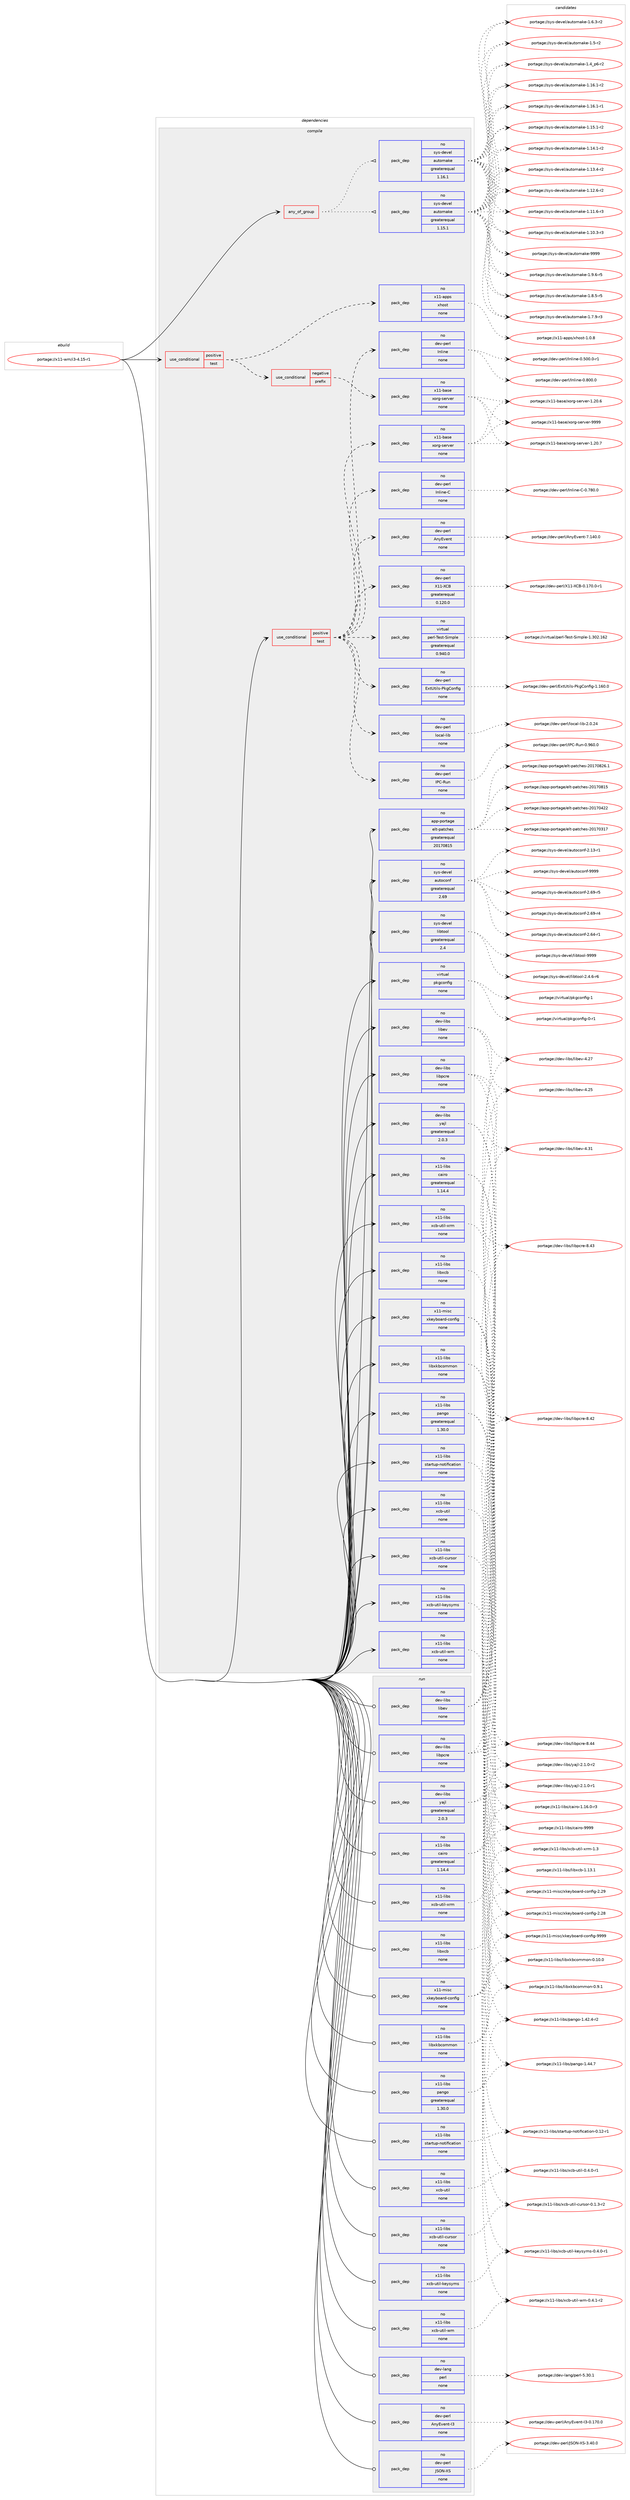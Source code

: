 digraph prolog {

# *************
# Graph options
# *************

newrank=true;
concentrate=true;
compound=true;
graph [rankdir=LR,fontname=Helvetica,fontsize=10,ranksep=1.5];#, ranksep=2.5, nodesep=0.2];
edge  [arrowhead=vee];
node  [fontname=Helvetica,fontsize=10];

# **********
# The ebuild
# **********

subgraph cluster_leftcol {
color=gray;
rank=same;
label=<<i>ebuild</i>>;
id [label="portage://x11-wm/i3-4.15-r1", color=red, width=4, href="../x11-wm/i3-4.15-r1.svg"];
}

# ****************
# The dependencies
# ****************

subgraph cluster_midcol {
color=gray;
label=<<i>dependencies</i>>;
subgraph cluster_compile {
fillcolor="#eeeeee";
style=filled;
label=<<i>compile</i>>;
subgraph any52 {
dependency4706 [label=<<TABLE BORDER="0" CELLBORDER="1" CELLSPACING="0" CELLPADDING="4"><TR><TD CELLPADDING="10">any_of_group</TD></TR></TABLE>>, shape=none, color=red];subgraph pack3914 {
dependency4707 [label=<<TABLE BORDER="0" CELLBORDER="1" CELLSPACING="0" CELLPADDING="4" WIDTH="220"><TR><TD ROWSPAN="6" CELLPADDING="30">pack_dep</TD></TR><TR><TD WIDTH="110">no</TD></TR><TR><TD>sys-devel</TD></TR><TR><TD>automake</TD></TR><TR><TD>greaterequal</TD></TR><TR><TD>1.16.1</TD></TR></TABLE>>, shape=none, color=blue];
}
dependency4706:e -> dependency4707:w [weight=20,style="dotted",arrowhead="oinv"];
subgraph pack3915 {
dependency4708 [label=<<TABLE BORDER="0" CELLBORDER="1" CELLSPACING="0" CELLPADDING="4" WIDTH="220"><TR><TD ROWSPAN="6" CELLPADDING="30">pack_dep</TD></TR><TR><TD WIDTH="110">no</TD></TR><TR><TD>sys-devel</TD></TR><TR><TD>automake</TD></TR><TR><TD>greaterequal</TD></TR><TR><TD>1.15.1</TD></TR></TABLE>>, shape=none, color=blue];
}
dependency4706:e -> dependency4708:w [weight=20,style="dotted",arrowhead="oinv"];
}
id:e -> dependency4706:w [weight=20,style="solid",arrowhead="vee"];
subgraph cond742 {
dependency4709 [label=<<TABLE BORDER="0" CELLBORDER="1" CELLSPACING="0" CELLPADDING="4"><TR><TD ROWSPAN="3" CELLPADDING="10">use_conditional</TD></TR><TR><TD>positive</TD></TR><TR><TD>test</TD></TR></TABLE>>, shape=none, color=red];
subgraph cond743 {
dependency4710 [label=<<TABLE BORDER="0" CELLBORDER="1" CELLSPACING="0" CELLPADDING="4"><TR><TD ROWSPAN="3" CELLPADDING="10">use_conditional</TD></TR><TR><TD>negative</TD></TR><TR><TD>prefix</TD></TR></TABLE>>, shape=none, color=red];
subgraph pack3916 {
dependency4711 [label=<<TABLE BORDER="0" CELLBORDER="1" CELLSPACING="0" CELLPADDING="4" WIDTH="220"><TR><TD ROWSPAN="6" CELLPADDING="30">pack_dep</TD></TR><TR><TD WIDTH="110">no</TD></TR><TR><TD>x11-base</TD></TR><TR><TD>xorg-server</TD></TR><TR><TD>none</TD></TR><TR><TD></TD></TR></TABLE>>, shape=none, color=blue];
}
dependency4710:e -> dependency4711:w [weight=20,style="dashed",arrowhead="vee"];
}
dependency4709:e -> dependency4710:w [weight=20,style="dashed",arrowhead="vee"];
subgraph pack3917 {
dependency4712 [label=<<TABLE BORDER="0" CELLBORDER="1" CELLSPACING="0" CELLPADDING="4" WIDTH="220"><TR><TD ROWSPAN="6" CELLPADDING="30">pack_dep</TD></TR><TR><TD WIDTH="110">no</TD></TR><TR><TD>x11-apps</TD></TR><TR><TD>xhost</TD></TR><TR><TD>none</TD></TR><TR><TD></TD></TR></TABLE>>, shape=none, color=blue];
}
dependency4709:e -> dependency4712:w [weight=20,style="dashed",arrowhead="vee"];
}
id:e -> dependency4709:w [weight=20,style="solid",arrowhead="vee"];
subgraph cond744 {
dependency4713 [label=<<TABLE BORDER="0" CELLBORDER="1" CELLSPACING="0" CELLPADDING="4"><TR><TD ROWSPAN="3" CELLPADDING="10">use_conditional</TD></TR><TR><TD>positive</TD></TR><TR><TD>test</TD></TR></TABLE>>, shape=none, color=red];
subgraph pack3918 {
dependency4714 [label=<<TABLE BORDER="0" CELLBORDER="1" CELLSPACING="0" CELLPADDING="4" WIDTH="220"><TR><TD ROWSPAN="6" CELLPADDING="30">pack_dep</TD></TR><TR><TD WIDTH="110">no</TD></TR><TR><TD>dev-perl</TD></TR><TR><TD>AnyEvent</TD></TR><TR><TD>none</TD></TR><TR><TD></TD></TR></TABLE>>, shape=none, color=blue];
}
dependency4713:e -> dependency4714:w [weight=20,style="dashed",arrowhead="vee"];
subgraph pack3919 {
dependency4715 [label=<<TABLE BORDER="0" CELLBORDER="1" CELLSPACING="0" CELLPADDING="4" WIDTH="220"><TR><TD ROWSPAN="6" CELLPADDING="30">pack_dep</TD></TR><TR><TD WIDTH="110">no</TD></TR><TR><TD>dev-perl</TD></TR><TR><TD>X11-XCB</TD></TR><TR><TD>greaterequal</TD></TR><TR><TD>0.120.0</TD></TR></TABLE>>, shape=none, color=blue];
}
dependency4713:e -> dependency4715:w [weight=20,style="dashed",arrowhead="vee"];
subgraph pack3920 {
dependency4716 [label=<<TABLE BORDER="0" CELLBORDER="1" CELLSPACING="0" CELLPADDING="4" WIDTH="220"><TR><TD ROWSPAN="6" CELLPADDING="30">pack_dep</TD></TR><TR><TD WIDTH="110">no</TD></TR><TR><TD>dev-perl</TD></TR><TR><TD>Inline</TD></TR><TR><TD>none</TD></TR><TR><TD></TD></TR></TABLE>>, shape=none, color=blue];
}
dependency4713:e -> dependency4716:w [weight=20,style="dashed",arrowhead="vee"];
subgraph pack3921 {
dependency4717 [label=<<TABLE BORDER="0" CELLBORDER="1" CELLSPACING="0" CELLPADDING="4" WIDTH="220"><TR><TD ROWSPAN="6" CELLPADDING="30">pack_dep</TD></TR><TR><TD WIDTH="110">no</TD></TR><TR><TD>dev-perl</TD></TR><TR><TD>Inline-C</TD></TR><TR><TD>none</TD></TR><TR><TD></TD></TR></TABLE>>, shape=none, color=blue];
}
dependency4713:e -> dependency4717:w [weight=20,style="dashed",arrowhead="vee"];
subgraph pack3922 {
dependency4718 [label=<<TABLE BORDER="0" CELLBORDER="1" CELLSPACING="0" CELLPADDING="4" WIDTH="220"><TR><TD ROWSPAN="6" CELLPADDING="30">pack_dep</TD></TR><TR><TD WIDTH="110">no</TD></TR><TR><TD>dev-perl</TD></TR><TR><TD>IPC-Run</TD></TR><TR><TD>none</TD></TR><TR><TD></TD></TR></TABLE>>, shape=none, color=blue];
}
dependency4713:e -> dependency4718:w [weight=20,style="dashed",arrowhead="vee"];
subgraph pack3923 {
dependency4719 [label=<<TABLE BORDER="0" CELLBORDER="1" CELLSPACING="0" CELLPADDING="4" WIDTH="220"><TR><TD ROWSPAN="6" CELLPADDING="30">pack_dep</TD></TR><TR><TD WIDTH="110">no</TD></TR><TR><TD>dev-perl</TD></TR><TR><TD>ExtUtils-PkgConfig</TD></TR><TR><TD>none</TD></TR><TR><TD></TD></TR></TABLE>>, shape=none, color=blue];
}
dependency4713:e -> dependency4719:w [weight=20,style="dashed",arrowhead="vee"];
subgraph pack3924 {
dependency4720 [label=<<TABLE BORDER="0" CELLBORDER="1" CELLSPACING="0" CELLPADDING="4" WIDTH="220"><TR><TD ROWSPAN="6" CELLPADDING="30">pack_dep</TD></TR><TR><TD WIDTH="110">no</TD></TR><TR><TD>dev-perl</TD></TR><TR><TD>local-lib</TD></TR><TR><TD>none</TD></TR><TR><TD></TD></TR></TABLE>>, shape=none, color=blue];
}
dependency4713:e -> dependency4720:w [weight=20,style="dashed",arrowhead="vee"];
subgraph pack3925 {
dependency4721 [label=<<TABLE BORDER="0" CELLBORDER="1" CELLSPACING="0" CELLPADDING="4" WIDTH="220"><TR><TD ROWSPAN="6" CELLPADDING="30">pack_dep</TD></TR><TR><TD WIDTH="110">no</TD></TR><TR><TD>virtual</TD></TR><TR><TD>perl-Test-Simple</TD></TR><TR><TD>greaterequal</TD></TR><TR><TD>0.940.0</TD></TR></TABLE>>, shape=none, color=blue];
}
dependency4713:e -> dependency4721:w [weight=20,style="dashed",arrowhead="vee"];
subgraph pack3926 {
dependency4722 [label=<<TABLE BORDER="0" CELLBORDER="1" CELLSPACING="0" CELLPADDING="4" WIDTH="220"><TR><TD ROWSPAN="6" CELLPADDING="30">pack_dep</TD></TR><TR><TD WIDTH="110">no</TD></TR><TR><TD>x11-base</TD></TR><TR><TD>xorg-server</TD></TR><TR><TD>none</TD></TR><TR><TD></TD></TR></TABLE>>, shape=none, color=blue];
}
dependency4713:e -> dependency4722:w [weight=20,style="dashed",arrowhead="vee"];
}
id:e -> dependency4713:w [weight=20,style="solid",arrowhead="vee"];
subgraph pack3927 {
dependency4723 [label=<<TABLE BORDER="0" CELLBORDER="1" CELLSPACING="0" CELLPADDING="4" WIDTH="220"><TR><TD ROWSPAN="6" CELLPADDING="30">pack_dep</TD></TR><TR><TD WIDTH="110">no</TD></TR><TR><TD>app-portage</TD></TR><TR><TD>elt-patches</TD></TR><TR><TD>greaterequal</TD></TR><TR><TD>20170815</TD></TR></TABLE>>, shape=none, color=blue];
}
id:e -> dependency4723:w [weight=20,style="solid",arrowhead="vee"];
subgraph pack3928 {
dependency4724 [label=<<TABLE BORDER="0" CELLBORDER="1" CELLSPACING="0" CELLPADDING="4" WIDTH="220"><TR><TD ROWSPAN="6" CELLPADDING="30">pack_dep</TD></TR><TR><TD WIDTH="110">no</TD></TR><TR><TD>dev-libs</TD></TR><TR><TD>libev</TD></TR><TR><TD>none</TD></TR><TR><TD></TD></TR></TABLE>>, shape=none, color=blue];
}
id:e -> dependency4724:w [weight=20,style="solid",arrowhead="vee"];
subgraph pack3929 {
dependency4725 [label=<<TABLE BORDER="0" CELLBORDER="1" CELLSPACING="0" CELLPADDING="4" WIDTH="220"><TR><TD ROWSPAN="6" CELLPADDING="30">pack_dep</TD></TR><TR><TD WIDTH="110">no</TD></TR><TR><TD>dev-libs</TD></TR><TR><TD>libpcre</TD></TR><TR><TD>none</TD></TR><TR><TD></TD></TR></TABLE>>, shape=none, color=blue];
}
id:e -> dependency4725:w [weight=20,style="solid",arrowhead="vee"];
subgraph pack3930 {
dependency4726 [label=<<TABLE BORDER="0" CELLBORDER="1" CELLSPACING="0" CELLPADDING="4" WIDTH="220"><TR><TD ROWSPAN="6" CELLPADDING="30">pack_dep</TD></TR><TR><TD WIDTH="110">no</TD></TR><TR><TD>dev-libs</TD></TR><TR><TD>yajl</TD></TR><TR><TD>greaterequal</TD></TR><TR><TD>2.0.3</TD></TR></TABLE>>, shape=none, color=blue];
}
id:e -> dependency4726:w [weight=20,style="solid",arrowhead="vee"];
subgraph pack3931 {
dependency4727 [label=<<TABLE BORDER="0" CELLBORDER="1" CELLSPACING="0" CELLPADDING="4" WIDTH="220"><TR><TD ROWSPAN="6" CELLPADDING="30">pack_dep</TD></TR><TR><TD WIDTH="110">no</TD></TR><TR><TD>sys-devel</TD></TR><TR><TD>autoconf</TD></TR><TR><TD>greaterequal</TD></TR><TR><TD>2.69</TD></TR></TABLE>>, shape=none, color=blue];
}
id:e -> dependency4727:w [weight=20,style="solid",arrowhead="vee"];
subgraph pack3932 {
dependency4728 [label=<<TABLE BORDER="0" CELLBORDER="1" CELLSPACING="0" CELLPADDING="4" WIDTH="220"><TR><TD ROWSPAN="6" CELLPADDING="30">pack_dep</TD></TR><TR><TD WIDTH="110">no</TD></TR><TR><TD>sys-devel</TD></TR><TR><TD>libtool</TD></TR><TR><TD>greaterequal</TD></TR><TR><TD>2.4</TD></TR></TABLE>>, shape=none, color=blue];
}
id:e -> dependency4728:w [weight=20,style="solid",arrowhead="vee"];
subgraph pack3933 {
dependency4729 [label=<<TABLE BORDER="0" CELLBORDER="1" CELLSPACING="0" CELLPADDING="4" WIDTH="220"><TR><TD ROWSPAN="6" CELLPADDING="30">pack_dep</TD></TR><TR><TD WIDTH="110">no</TD></TR><TR><TD>virtual</TD></TR><TR><TD>pkgconfig</TD></TR><TR><TD>none</TD></TR><TR><TD></TD></TR></TABLE>>, shape=none, color=blue];
}
id:e -> dependency4729:w [weight=20,style="solid",arrowhead="vee"];
subgraph pack3934 {
dependency4730 [label=<<TABLE BORDER="0" CELLBORDER="1" CELLSPACING="0" CELLPADDING="4" WIDTH="220"><TR><TD ROWSPAN="6" CELLPADDING="30">pack_dep</TD></TR><TR><TD WIDTH="110">no</TD></TR><TR><TD>x11-libs</TD></TR><TR><TD>cairo</TD></TR><TR><TD>greaterequal</TD></TR><TR><TD>1.14.4</TD></TR></TABLE>>, shape=none, color=blue];
}
id:e -> dependency4730:w [weight=20,style="solid",arrowhead="vee"];
subgraph pack3935 {
dependency4731 [label=<<TABLE BORDER="0" CELLBORDER="1" CELLSPACING="0" CELLPADDING="4" WIDTH="220"><TR><TD ROWSPAN="6" CELLPADDING="30">pack_dep</TD></TR><TR><TD WIDTH="110">no</TD></TR><TR><TD>x11-libs</TD></TR><TR><TD>libxcb</TD></TR><TR><TD>none</TD></TR><TR><TD></TD></TR></TABLE>>, shape=none, color=blue];
}
id:e -> dependency4731:w [weight=20,style="solid",arrowhead="vee"];
subgraph pack3936 {
dependency4732 [label=<<TABLE BORDER="0" CELLBORDER="1" CELLSPACING="0" CELLPADDING="4" WIDTH="220"><TR><TD ROWSPAN="6" CELLPADDING="30">pack_dep</TD></TR><TR><TD WIDTH="110">no</TD></TR><TR><TD>x11-libs</TD></TR><TR><TD>libxkbcommon</TD></TR><TR><TD>none</TD></TR><TR><TD></TD></TR></TABLE>>, shape=none, color=blue];
}
id:e -> dependency4732:w [weight=20,style="solid",arrowhead="vee"];
subgraph pack3937 {
dependency4733 [label=<<TABLE BORDER="0" CELLBORDER="1" CELLSPACING="0" CELLPADDING="4" WIDTH="220"><TR><TD ROWSPAN="6" CELLPADDING="30">pack_dep</TD></TR><TR><TD WIDTH="110">no</TD></TR><TR><TD>x11-libs</TD></TR><TR><TD>pango</TD></TR><TR><TD>greaterequal</TD></TR><TR><TD>1.30.0</TD></TR></TABLE>>, shape=none, color=blue];
}
id:e -> dependency4733:w [weight=20,style="solid",arrowhead="vee"];
subgraph pack3938 {
dependency4734 [label=<<TABLE BORDER="0" CELLBORDER="1" CELLSPACING="0" CELLPADDING="4" WIDTH="220"><TR><TD ROWSPAN="6" CELLPADDING="30">pack_dep</TD></TR><TR><TD WIDTH="110">no</TD></TR><TR><TD>x11-libs</TD></TR><TR><TD>startup-notification</TD></TR><TR><TD>none</TD></TR><TR><TD></TD></TR></TABLE>>, shape=none, color=blue];
}
id:e -> dependency4734:w [weight=20,style="solid",arrowhead="vee"];
subgraph pack3939 {
dependency4735 [label=<<TABLE BORDER="0" CELLBORDER="1" CELLSPACING="0" CELLPADDING="4" WIDTH="220"><TR><TD ROWSPAN="6" CELLPADDING="30">pack_dep</TD></TR><TR><TD WIDTH="110">no</TD></TR><TR><TD>x11-libs</TD></TR><TR><TD>xcb-util</TD></TR><TR><TD>none</TD></TR><TR><TD></TD></TR></TABLE>>, shape=none, color=blue];
}
id:e -> dependency4735:w [weight=20,style="solid",arrowhead="vee"];
subgraph pack3940 {
dependency4736 [label=<<TABLE BORDER="0" CELLBORDER="1" CELLSPACING="0" CELLPADDING="4" WIDTH="220"><TR><TD ROWSPAN="6" CELLPADDING="30">pack_dep</TD></TR><TR><TD WIDTH="110">no</TD></TR><TR><TD>x11-libs</TD></TR><TR><TD>xcb-util-cursor</TD></TR><TR><TD>none</TD></TR><TR><TD></TD></TR></TABLE>>, shape=none, color=blue];
}
id:e -> dependency4736:w [weight=20,style="solid",arrowhead="vee"];
subgraph pack3941 {
dependency4737 [label=<<TABLE BORDER="0" CELLBORDER="1" CELLSPACING="0" CELLPADDING="4" WIDTH="220"><TR><TD ROWSPAN="6" CELLPADDING="30">pack_dep</TD></TR><TR><TD WIDTH="110">no</TD></TR><TR><TD>x11-libs</TD></TR><TR><TD>xcb-util-keysyms</TD></TR><TR><TD>none</TD></TR><TR><TD></TD></TR></TABLE>>, shape=none, color=blue];
}
id:e -> dependency4737:w [weight=20,style="solid",arrowhead="vee"];
subgraph pack3942 {
dependency4738 [label=<<TABLE BORDER="0" CELLBORDER="1" CELLSPACING="0" CELLPADDING="4" WIDTH="220"><TR><TD ROWSPAN="6" CELLPADDING="30">pack_dep</TD></TR><TR><TD WIDTH="110">no</TD></TR><TR><TD>x11-libs</TD></TR><TR><TD>xcb-util-wm</TD></TR><TR><TD>none</TD></TR><TR><TD></TD></TR></TABLE>>, shape=none, color=blue];
}
id:e -> dependency4738:w [weight=20,style="solid",arrowhead="vee"];
subgraph pack3943 {
dependency4739 [label=<<TABLE BORDER="0" CELLBORDER="1" CELLSPACING="0" CELLPADDING="4" WIDTH="220"><TR><TD ROWSPAN="6" CELLPADDING="30">pack_dep</TD></TR><TR><TD WIDTH="110">no</TD></TR><TR><TD>x11-libs</TD></TR><TR><TD>xcb-util-xrm</TD></TR><TR><TD>none</TD></TR><TR><TD></TD></TR></TABLE>>, shape=none, color=blue];
}
id:e -> dependency4739:w [weight=20,style="solid",arrowhead="vee"];
subgraph pack3944 {
dependency4740 [label=<<TABLE BORDER="0" CELLBORDER="1" CELLSPACING="0" CELLPADDING="4" WIDTH="220"><TR><TD ROWSPAN="6" CELLPADDING="30">pack_dep</TD></TR><TR><TD WIDTH="110">no</TD></TR><TR><TD>x11-misc</TD></TR><TR><TD>xkeyboard-config</TD></TR><TR><TD>none</TD></TR><TR><TD></TD></TR></TABLE>>, shape=none, color=blue];
}
id:e -> dependency4740:w [weight=20,style="solid",arrowhead="vee"];
}
subgraph cluster_compileandrun {
fillcolor="#eeeeee";
style=filled;
label=<<i>compile and run</i>>;
}
subgraph cluster_run {
fillcolor="#eeeeee";
style=filled;
label=<<i>run</i>>;
subgraph pack3945 {
dependency4741 [label=<<TABLE BORDER="0" CELLBORDER="1" CELLSPACING="0" CELLPADDING="4" WIDTH="220"><TR><TD ROWSPAN="6" CELLPADDING="30">pack_dep</TD></TR><TR><TD WIDTH="110">no</TD></TR><TR><TD>dev-lang</TD></TR><TR><TD>perl</TD></TR><TR><TD>none</TD></TR><TR><TD></TD></TR></TABLE>>, shape=none, color=blue];
}
id:e -> dependency4741:w [weight=20,style="solid",arrowhead="odot"];
subgraph pack3946 {
dependency4742 [label=<<TABLE BORDER="0" CELLBORDER="1" CELLSPACING="0" CELLPADDING="4" WIDTH="220"><TR><TD ROWSPAN="6" CELLPADDING="30">pack_dep</TD></TR><TR><TD WIDTH="110">no</TD></TR><TR><TD>dev-libs</TD></TR><TR><TD>libev</TD></TR><TR><TD>none</TD></TR><TR><TD></TD></TR></TABLE>>, shape=none, color=blue];
}
id:e -> dependency4742:w [weight=20,style="solid",arrowhead="odot"];
subgraph pack3947 {
dependency4743 [label=<<TABLE BORDER="0" CELLBORDER="1" CELLSPACING="0" CELLPADDING="4" WIDTH="220"><TR><TD ROWSPAN="6" CELLPADDING="30">pack_dep</TD></TR><TR><TD WIDTH="110">no</TD></TR><TR><TD>dev-libs</TD></TR><TR><TD>libpcre</TD></TR><TR><TD>none</TD></TR><TR><TD></TD></TR></TABLE>>, shape=none, color=blue];
}
id:e -> dependency4743:w [weight=20,style="solid",arrowhead="odot"];
subgraph pack3948 {
dependency4744 [label=<<TABLE BORDER="0" CELLBORDER="1" CELLSPACING="0" CELLPADDING="4" WIDTH="220"><TR><TD ROWSPAN="6" CELLPADDING="30">pack_dep</TD></TR><TR><TD WIDTH="110">no</TD></TR><TR><TD>dev-libs</TD></TR><TR><TD>yajl</TD></TR><TR><TD>greaterequal</TD></TR><TR><TD>2.0.3</TD></TR></TABLE>>, shape=none, color=blue];
}
id:e -> dependency4744:w [weight=20,style="solid",arrowhead="odot"];
subgraph pack3949 {
dependency4745 [label=<<TABLE BORDER="0" CELLBORDER="1" CELLSPACING="0" CELLPADDING="4" WIDTH="220"><TR><TD ROWSPAN="6" CELLPADDING="30">pack_dep</TD></TR><TR><TD WIDTH="110">no</TD></TR><TR><TD>dev-perl</TD></TR><TR><TD>AnyEvent-I3</TD></TR><TR><TD>none</TD></TR><TR><TD></TD></TR></TABLE>>, shape=none, color=blue];
}
id:e -> dependency4745:w [weight=20,style="solid",arrowhead="odot"];
subgraph pack3950 {
dependency4746 [label=<<TABLE BORDER="0" CELLBORDER="1" CELLSPACING="0" CELLPADDING="4" WIDTH="220"><TR><TD ROWSPAN="6" CELLPADDING="30">pack_dep</TD></TR><TR><TD WIDTH="110">no</TD></TR><TR><TD>dev-perl</TD></TR><TR><TD>JSON-XS</TD></TR><TR><TD>none</TD></TR><TR><TD></TD></TR></TABLE>>, shape=none, color=blue];
}
id:e -> dependency4746:w [weight=20,style="solid",arrowhead="odot"];
subgraph pack3951 {
dependency4747 [label=<<TABLE BORDER="0" CELLBORDER="1" CELLSPACING="0" CELLPADDING="4" WIDTH="220"><TR><TD ROWSPAN="6" CELLPADDING="30">pack_dep</TD></TR><TR><TD WIDTH="110">no</TD></TR><TR><TD>x11-libs</TD></TR><TR><TD>cairo</TD></TR><TR><TD>greaterequal</TD></TR><TR><TD>1.14.4</TD></TR></TABLE>>, shape=none, color=blue];
}
id:e -> dependency4747:w [weight=20,style="solid",arrowhead="odot"];
subgraph pack3952 {
dependency4748 [label=<<TABLE BORDER="0" CELLBORDER="1" CELLSPACING="0" CELLPADDING="4" WIDTH="220"><TR><TD ROWSPAN="6" CELLPADDING="30">pack_dep</TD></TR><TR><TD WIDTH="110">no</TD></TR><TR><TD>x11-libs</TD></TR><TR><TD>libxcb</TD></TR><TR><TD>none</TD></TR><TR><TD></TD></TR></TABLE>>, shape=none, color=blue];
}
id:e -> dependency4748:w [weight=20,style="solid",arrowhead="odot"];
subgraph pack3953 {
dependency4749 [label=<<TABLE BORDER="0" CELLBORDER="1" CELLSPACING="0" CELLPADDING="4" WIDTH="220"><TR><TD ROWSPAN="6" CELLPADDING="30">pack_dep</TD></TR><TR><TD WIDTH="110">no</TD></TR><TR><TD>x11-libs</TD></TR><TR><TD>libxkbcommon</TD></TR><TR><TD>none</TD></TR><TR><TD></TD></TR></TABLE>>, shape=none, color=blue];
}
id:e -> dependency4749:w [weight=20,style="solid",arrowhead="odot"];
subgraph pack3954 {
dependency4750 [label=<<TABLE BORDER="0" CELLBORDER="1" CELLSPACING="0" CELLPADDING="4" WIDTH="220"><TR><TD ROWSPAN="6" CELLPADDING="30">pack_dep</TD></TR><TR><TD WIDTH="110">no</TD></TR><TR><TD>x11-libs</TD></TR><TR><TD>pango</TD></TR><TR><TD>greaterequal</TD></TR><TR><TD>1.30.0</TD></TR></TABLE>>, shape=none, color=blue];
}
id:e -> dependency4750:w [weight=20,style="solid",arrowhead="odot"];
subgraph pack3955 {
dependency4751 [label=<<TABLE BORDER="0" CELLBORDER="1" CELLSPACING="0" CELLPADDING="4" WIDTH="220"><TR><TD ROWSPAN="6" CELLPADDING="30">pack_dep</TD></TR><TR><TD WIDTH="110">no</TD></TR><TR><TD>x11-libs</TD></TR><TR><TD>startup-notification</TD></TR><TR><TD>none</TD></TR><TR><TD></TD></TR></TABLE>>, shape=none, color=blue];
}
id:e -> dependency4751:w [weight=20,style="solid",arrowhead="odot"];
subgraph pack3956 {
dependency4752 [label=<<TABLE BORDER="0" CELLBORDER="1" CELLSPACING="0" CELLPADDING="4" WIDTH="220"><TR><TD ROWSPAN="6" CELLPADDING="30">pack_dep</TD></TR><TR><TD WIDTH="110">no</TD></TR><TR><TD>x11-libs</TD></TR><TR><TD>xcb-util</TD></TR><TR><TD>none</TD></TR><TR><TD></TD></TR></TABLE>>, shape=none, color=blue];
}
id:e -> dependency4752:w [weight=20,style="solid",arrowhead="odot"];
subgraph pack3957 {
dependency4753 [label=<<TABLE BORDER="0" CELLBORDER="1" CELLSPACING="0" CELLPADDING="4" WIDTH="220"><TR><TD ROWSPAN="6" CELLPADDING="30">pack_dep</TD></TR><TR><TD WIDTH="110">no</TD></TR><TR><TD>x11-libs</TD></TR><TR><TD>xcb-util-cursor</TD></TR><TR><TD>none</TD></TR><TR><TD></TD></TR></TABLE>>, shape=none, color=blue];
}
id:e -> dependency4753:w [weight=20,style="solid",arrowhead="odot"];
subgraph pack3958 {
dependency4754 [label=<<TABLE BORDER="0" CELLBORDER="1" CELLSPACING="0" CELLPADDING="4" WIDTH="220"><TR><TD ROWSPAN="6" CELLPADDING="30">pack_dep</TD></TR><TR><TD WIDTH="110">no</TD></TR><TR><TD>x11-libs</TD></TR><TR><TD>xcb-util-keysyms</TD></TR><TR><TD>none</TD></TR><TR><TD></TD></TR></TABLE>>, shape=none, color=blue];
}
id:e -> dependency4754:w [weight=20,style="solid",arrowhead="odot"];
subgraph pack3959 {
dependency4755 [label=<<TABLE BORDER="0" CELLBORDER="1" CELLSPACING="0" CELLPADDING="4" WIDTH="220"><TR><TD ROWSPAN="6" CELLPADDING="30">pack_dep</TD></TR><TR><TD WIDTH="110">no</TD></TR><TR><TD>x11-libs</TD></TR><TR><TD>xcb-util-wm</TD></TR><TR><TD>none</TD></TR><TR><TD></TD></TR></TABLE>>, shape=none, color=blue];
}
id:e -> dependency4755:w [weight=20,style="solid",arrowhead="odot"];
subgraph pack3960 {
dependency4756 [label=<<TABLE BORDER="0" CELLBORDER="1" CELLSPACING="0" CELLPADDING="4" WIDTH="220"><TR><TD ROWSPAN="6" CELLPADDING="30">pack_dep</TD></TR><TR><TD WIDTH="110">no</TD></TR><TR><TD>x11-libs</TD></TR><TR><TD>xcb-util-xrm</TD></TR><TR><TD>none</TD></TR><TR><TD></TD></TR></TABLE>>, shape=none, color=blue];
}
id:e -> dependency4756:w [weight=20,style="solid",arrowhead="odot"];
subgraph pack3961 {
dependency4757 [label=<<TABLE BORDER="0" CELLBORDER="1" CELLSPACING="0" CELLPADDING="4" WIDTH="220"><TR><TD ROWSPAN="6" CELLPADDING="30">pack_dep</TD></TR><TR><TD WIDTH="110">no</TD></TR><TR><TD>x11-misc</TD></TR><TR><TD>xkeyboard-config</TD></TR><TR><TD>none</TD></TR><TR><TD></TD></TR></TABLE>>, shape=none, color=blue];
}
id:e -> dependency4757:w [weight=20,style="solid",arrowhead="odot"];
}
}

# **************
# The candidates
# **************

subgraph cluster_choices {
rank=same;
color=gray;
label=<<i>candidates</i>>;

subgraph choice3914 {
color=black;
nodesep=1;
choice115121115451001011181011084797117116111109971071014557575757 [label="portage://sys-devel/automake-9999", color=red, width=4,href="../sys-devel/automake-9999.svg"];
choice115121115451001011181011084797117116111109971071014549465746544511453 [label="portage://sys-devel/automake-1.9.6-r5", color=red, width=4,href="../sys-devel/automake-1.9.6-r5.svg"];
choice115121115451001011181011084797117116111109971071014549465646534511453 [label="portage://sys-devel/automake-1.8.5-r5", color=red, width=4,href="../sys-devel/automake-1.8.5-r5.svg"];
choice115121115451001011181011084797117116111109971071014549465546574511451 [label="portage://sys-devel/automake-1.7.9-r3", color=red, width=4,href="../sys-devel/automake-1.7.9-r3.svg"];
choice115121115451001011181011084797117116111109971071014549465446514511450 [label="portage://sys-devel/automake-1.6.3-r2", color=red, width=4,href="../sys-devel/automake-1.6.3-r2.svg"];
choice11512111545100101118101108479711711611110997107101454946534511450 [label="portage://sys-devel/automake-1.5-r2", color=red, width=4,href="../sys-devel/automake-1.5-r2.svg"];
choice115121115451001011181011084797117116111109971071014549465295112544511450 [label="portage://sys-devel/automake-1.4_p6-r2", color=red, width=4,href="../sys-devel/automake-1.4_p6-r2.svg"];
choice11512111545100101118101108479711711611110997107101454946495446494511450 [label="portage://sys-devel/automake-1.16.1-r2", color=red, width=4,href="../sys-devel/automake-1.16.1-r2.svg"];
choice11512111545100101118101108479711711611110997107101454946495446494511449 [label="portage://sys-devel/automake-1.16.1-r1", color=red, width=4,href="../sys-devel/automake-1.16.1-r1.svg"];
choice11512111545100101118101108479711711611110997107101454946495346494511450 [label="portage://sys-devel/automake-1.15.1-r2", color=red, width=4,href="../sys-devel/automake-1.15.1-r2.svg"];
choice11512111545100101118101108479711711611110997107101454946495246494511450 [label="portage://sys-devel/automake-1.14.1-r2", color=red, width=4,href="../sys-devel/automake-1.14.1-r2.svg"];
choice11512111545100101118101108479711711611110997107101454946495146524511450 [label="portage://sys-devel/automake-1.13.4-r2", color=red, width=4,href="../sys-devel/automake-1.13.4-r2.svg"];
choice11512111545100101118101108479711711611110997107101454946495046544511450 [label="portage://sys-devel/automake-1.12.6-r2", color=red, width=4,href="../sys-devel/automake-1.12.6-r2.svg"];
choice11512111545100101118101108479711711611110997107101454946494946544511451 [label="portage://sys-devel/automake-1.11.6-r3", color=red, width=4,href="../sys-devel/automake-1.11.6-r3.svg"];
choice11512111545100101118101108479711711611110997107101454946494846514511451 [label="portage://sys-devel/automake-1.10.3-r3", color=red, width=4,href="../sys-devel/automake-1.10.3-r3.svg"];
dependency4707:e -> choice115121115451001011181011084797117116111109971071014557575757:w [style=dotted,weight="100"];
dependency4707:e -> choice115121115451001011181011084797117116111109971071014549465746544511453:w [style=dotted,weight="100"];
dependency4707:e -> choice115121115451001011181011084797117116111109971071014549465646534511453:w [style=dotted,weight="100"];
dependency4707:e -> choice115121115451001011181011084797117116111109971071014549465546574511451:w [style=dotted,weight="100"];
dependency4707:e -> choice115121115451001011181011084797117116111109971071014549465446514511450:w [style=dotted,weight="100"];
dependency4707:e -> choice11512111545100101118101108479711711611110997107101454946534511450:w [style=dotted,weight="100"];
dependency4707:e -> choice115121115451001011181011084797117116111109971071014549465295112544511450:w [style=dotted,weight="100"];
dependency4707:e -> choice11512111545100101118101108479711711611110997107101454946495446494511450:w [style=dotted,weight="100"];
dependency4707:e -> choice11512111545100101118101108479711711611110997107101454946495446494511449:w [style=dotted,weight="100"];
dependency4707:e -> choice11512111545100101118101108479711711611110997107101454946495346494511450:w [style=dotted,weight="100"];
dependency4707:e -> choice11512111545100101118101108479711711611110997107101454946495246494511450:w [style=dotted,weight="100"];
dependency4707:e -> choice11512111545100101118101108479711711611110997107101454946495146524511450:w [style=dotted,weight="100"];
dependency4707:e -> choice11512111545100101118101108479711711611110997107101454946495046544511450:w [style=dotted,weight="100"];
dependency4707:e -> choice11512111545100101118101108479711711611110997107101454946494946544511451:w [style=dotted,weight="100"];
dependency4707:e -> choice11512111545100101118101108479711711611110997107101454946494846514511451:w [style=dotted,weight="100"];
}
subgraph choice3915 {
color=black;
nodesep=1;
choice115121115451001011181011084797117116111109971071014557575757 [label="portage://sys-devel/automake-9999", color=red, width=4,href="../sys-devel/automake-9999.svg"];
choice115121115451001011181011084797117116111109971071014549465746544511453 [label="portage://sys-devel/automake-1.9.6-r5", color=red, width=4,href="../sys-devel/automake-1.9.6-r5.svg"];
choice115121115451001011181011084797117116111109971071014549465646534511453 [label="portage://sys-devel/automake-1.8.5-r5", color=red, width=4,href="../sys-devel/automake-1.8.5-r5.svg"];
choice115121115451001011181011084797117116111109971071014549465546574511451 [label="portage://sys-devel/automake-1.7.9-r3", color=red, width=4,href="../sys-devel/automake-1.7.9-r3.svg"];
choice115121115451001011181011084797117116111109971071014549465446514511450 [label="portage://sys-devel/automake-1.6.3-r2", color=red, width=4,href="../sys-devel/automake-1.6.3-r2.svg"];
choice11512111545100101118101108479711711611110997107101454946534511450 [label="portage://sys-devel/automake-1.5-r2", color=red, width=4,href="../sys-devel/automake-1.5-r2.svg"];
choice115121115451001011181011084797117116111109971071014549465295112544511450 [label="portage://sys-devel/automake-1.4_p6-r2", color=red, width=4,href="../sys-devel/automake-1.4_p6-r2.svg"];
choice11512111545100101118101108479711711611110997107101454946495446494511450 [label="portage://sys-devel/automake-1.16.1-r2", color=red, width=4,href="../sys-devel/automake-1.16.1-r2.svg"];
choice11512111545100101118101108479711711611110997107101454946495446494511449 [label="portage://sys-devel/automake-1.16.1-r1", color=red, width=4,href="../sys-devel/automake-1.16.1-r1.svg"];
choice11512111545100101118101108479711711611110997107101454946495346494511450 [label="portage://sys-devel/automake-1.15.1-r2", color=red, width=4,href="../sys-devel/automake-1.15.1-r2.svg"];
choice11512111545100101118101108479711711611110997107101454946495246494511450 [label="portage://sys-devel/automake-1.14.1-r2", color=red, width=4,href="../sys-devel/automake-1.14.1-r2.svg"];
choice11512111545100101118101108479711711611110997107101454946495146524511450 [label="portage://sys-devel/automake-1.13.4-r2", color=red, width=4,href="../sys-devel/automake-1.13.4-r2.svg"];
choice11512111545100101118101108479711711611110997107101454946495046544511450 [label="portage://sys-devel/automake-1.12.6-r2", color=red, width=4,href="../sys-devel/automake-1.12.6-r2.svg"];
choice11512111545100101118101108479711711611110997107101454946494946544511451 [label="portage://sys-devel/automake-1.11.6-r3", color=red, width=4,href="../sys-devel/automake-1.11.6-r3.svg"];
choice11512111545100101118101108479711711611110997107101454946494846514511451 [label="portage://sys-devel/automake-1.10.3-r3", color=red, width=4,href="../sys-devel/automake-1.10.3-r3.svg"];
dependency4708:e -> choice115121115451001011181011084797117116111109971071014557575757:w [style=dotted,weight="100"];
dependency4708:e -> choice115121115451001011181011084797117116111109971071014549465746544511453:w [style=dotted,weight="100"];
dependency4708:e -> choice115121115451001011181011084797117116111109971071014549465646534511453:w [style=dotted,weight="100"];
dependency4708:e -> choice115121115451001011181011084797117116111109971071014549465546574511451:w [style=dotted,weight="100"];
dependency4708:e -> choice115121115451001011181011084797117116111109971071014549465446514511450:w [style=dotted,weight="100"];
dependency4708:e -> choice11512111545100101118101108479711711611110997107101454946534511450:w [style=dotted,weight="100"];
dependency4708:e -> choice115121115451001011181011084797117116111109971071014549465295112544511450:w [style=dotted,weight="100"];
dependency4708:e -> choice11512111545100101118101108479711711611110997107101454946495446494511450:w [style=dotted,weight="100"];
dependency4708:e -> choice11512111545100101118101108479711711611110997107101454946495446494511449:w [style=dotted,weight="100"];
dependency4708:e -> choice11512111545100101118101108479711711611110997107101454946495346494511450:w [style=dotted,weight="100"];
dependency4708:e -> choice11512111545100101118101108479711711611110997107101454946495246494511450:w [style=dotted,weight="100"];
dependency4708:e -> choice11512111545100101118101108479711711611110997107101454946495146524511450:w [style=dotted,weight="100"];
dependency4708:e -> choice11512111545100101118101108479711711611110997107101454946495046544511450:w [style=dotted,weight="100"];
dependency4708:e -> choice11512111545100101118101108479711711611110997107101454946494946544511451:w [style=dotted,weight="100"];
dependency4708:e -> choice11512111545100101118101108479711711611110997107101454946494846514511451:w [style=dotted,weight="100"];
}
subgraph choice3916 {
color=black;
nodesep=1;
choice120494945989711510147120111114103451151011141181011144557575757 [label="portage://x11-base/xorg-server-9999", color=red, width=4,href="../x11-base/xorg-server-9999.svg"];
choice1204949459897115101471201111141034511510111411810111445494650484655 [label="portage://x11-base/xorg-server-1.20.7", color=red, width=4,href="../x11-base/xorg-server-1.20.7.svg"];
choice1204949459897115101471201111141034511510111411810111445494650484654 [label="portage://x11-base/xorg-server-1.20.6", color=red, width=4,href="../x11-base/xorg-server-1.20.6.svg"];
dependency4711:e -> choice120494945989711510147120111114103451151011141181011144557575757:w [style=dotted,weight="100"];
dependency4711:e -> choice1204949459897115101471201111141034511510111411810111445494650484655:w [style=dotted,weight="100"];
dependency4711:e -> choice1204949459897115101471201111141034511510111411810111445494650484654:w [style=dotted,weight="100"];
}
subgraph choice3917 {
color=black;
nodesep=1;
choice1204949459711211211547120104111115116454946484656 [label="portage://x11-apps/xhost-1.0.8", color=red, width=4,href="../x11-apps/xhost-1.0.8.svg"];
dependency4712:e -> choice1204949459711211211547120104111115116454946484656:w [style=dotted,weight="100"];
}
subgraph choice3918 {
color=black;
nodesep=1;
choice100101118451121011141084765110121691181011101164555464952484648 [label="portage://dev-perl/AnyEvent-7.140.0", color=red, width=4,href="../dev-perl/AnyEvent-7.140.0.svg"];
dependency4714:e -> choice100101118451121011141084765110121691181011101164555464952484648:w [style=dotted,weight="100"];
}
subgraph choice3919 {
color=black;
nodesep=1;
choice10010111845112101114108478849494588676645484649554846484511449 [label="portage://dev-perl/X11-XCB-0.170.0-r1", color=red, width=4,href="../dev-perl/X11-XCB-0.170.0-r1.svg"];
dependency4715:e -> choice10010111845112101114108478849494588676645484649554846484511449:w [style=dotted,weight="100"];
}
subgraph choice3920 {
color=black;
nodesep=1;
choice1001011184511210111410847731101081051101014548465648484648 [label="portage://dev-perl/Inline-0.800.0", color=red, width=4,href="../dev-perl/Inline-0.800.0.svg"];
choice10010111845112101114108477311010810511010145484653484846484511449 [label="portage://dev-perl/Inline-0.500.0-r1", color=red, width=4,href="../dev-perl/Inline-0.500.0-r1.svg"];
dependency4716:e -> choice1001011184511210111410847731101081051101014548465648484648:w [style=dotted,weight="100"];
dependency4716:e -> choice10010111845112101114108477311010810511010145484653484846484511449:w [style=dotted,weight="100"];
}
subgraph choice3921 {
color=black;
nodesep=1;
choice10010111845112101114108477311010810511010145674548465556484648 [label="portage://dev-perl/Inline-C-0.780.0", color=red, width=4,href="../dev-perl/Inline-C-0.780.0.svg"];
dependency4717:e -> choice10010111845112101114108477311010810511010145674548465556484648:w [style=dotted,weight="100"];
}
subgraph choice3922 {
color=black;
nodesep=1;
choice100101118451121011141084773806745821171104548465754484648 [label="portage://dev-perl/IPC-Run-0.960.0", color=red, width=4,href="../dev-perl/IPC-Run-0.960.0.svg"];
dependency4718:e -> choice100101118451121011141084773806745821171104548465754484648:w [style=dotted,weight="100"];
}
subgraph choice3923 {
color=black;
nodesep=1;
choice100101118451121011141084769120116851161051081154580107103671111101021051034549464954484648 [label="portage://dev-perl/ExtUtils-PkgConfig-1.160.0", color=red, width=4,href="../dev-perl/ExtUtils-PkgConfig-1.160.0.svg"];
dependency4719:e -> choice100101118451121011141084769120116851161051081154580107103671111101021051034549464954484648:w [style=dotted,weight="100"];
}
subgraph choice3924 {
color=black;
nodesep=1;
choice10010111845112101114108471081119997108451081059845504648465052 [label="portage://dev-perl/local-lib-2.0.24", color=red, width=4,href="../dev-perl/local-lib-2.0.24.svg"];
dependency4720:e -> choice10010111845112101114108471081119997108451081059845504648465052:w [style=dotted,weight="100"];
}
subgraph choice3925 {
color=black;
nodesep=1;
choice11810511411611797108471121011141084584101115116458310510911210810145494651485046495450 [label="portage://virtual/perl-Test-Simple-1.302.162", color=red, width=4,href="../virtual/perl-Test-Simple-1.302.162.svg"];
dependency4721:e -> choice11810511411611797108471121011141084584101115116458310510911210810145494651485046495450:w [style=dotted,weight="100"];
}
subgraph choice3926 {
color=black;
nodesep=1;
choice120494945989711510147120111114103451151011141181011144557575757 [label="portage://x11-base/xorg-server-9999", color=red, width=4,href="../x11-base/xorg-server-9999.svg"];
choice1204949459897115101471201111141034511510111411810111445494650484655 [label="portage://x11-base/xorg-server-1.20.7", color=red, width=4,href="../x11-base/xorg-server-1.20.7.svg"];
choice1204949459897115101471201111141034511510111411810111445494650484654 [label="portage://x11-base/xorg-server-1.20.6", color=red, width=4,href="../x11-base/xorg-server-1.20.6.svg"];
dependency4722:e -> choice120494945989711510147120111114103451151011141181011144557575757:w [style=dotted,weight="100"];
dependency4722:e -> choice1204949459897115101471201111141034511510111411810111445494650484655:w [style=dotted,weight="100"];
dependency4722:e -> choice1204949459897115101471201111141034511510111411810111445494650484654:w [style=dotted,weight="100"];
}
subgraph choice3927 {
color=black;
nodesep=1;
choice971121124511211111411697103101471011081164511297116991041011154550484955485650544649 [label="portage://app-portage/elt-patches-20170826.1", color=red, width=4,href="../app-portage/elt-patches-20170826.1.svg"];
choice97112112451121111141169710310147101108116451129711699104101115455048495548564953 [label="portage://app-portage/elt-patches-20170815", color=red, width=4,href="../app-portage/elt-patches-20170815.svg"];
choice97112112451121111141169710310147101108116451129711699104101115455048495548525050 [label="portage://app-portage/elt-patches-20170422", color=red, width=4,href="../app-portage/elt-patches-20170422.svg"];
choice97112112451121111141169710310147101108116451129711699104101115455048495548514955 [label="portage://app-portage/elt-patches-20170317", color=red, width=4,href="../app-portage/elt-patches-20170317.svg"];
dependency4723:e -> choice971121124511211111411697103101471011081164511297116991041011154550484955485650544649:w [style=dotted,weight="100"];
dependency4723:e -> choice97112112451121111141169710310147101108116451129711699104101115455048495548564953:w [style=dotted,weight="100"];
dependency4723:e -> choice97112112451121111141169710310147101108116451129711699104101115455048495548525050:w [style=dotted,weight="100"];
dependency4723:e -> choice97112112451121111141169710310147101108116451129711699104101115455048495548514955:w [style=dotted,weight="100"];
}
subgraph choice3928 {
color=black;
nodesep=1;
choice100101118451081059811547108105981011184552465149 [label="portage://dev-libs/libev-4.31", color=red, width=4,href="../dev-libs/libev-4.31.svg"];
choice100101118451081059811547108105981011184552465055 [label="portage://dev-libs/libev-4.27", color=red, width=4,href="../dev-libs/libev-4.27.svg"];
choice100101118451081059811547108105981011184552465053 [label="portage://dev-libs/libev-4.25", color=red, width=4,href="../dev-libs/libev-4.25.svg"];
dependency4724:e -> choice100101118451081059811547108105981011184552465149:w [style=dotted,weight="100"];
dependency4724:e -> choice100101118451081059811547108105981011184552465055:w [style=dotted,weight="100"];
dependency4724:e -> choice100101118451081059811547108105981011184552465053:w [style=dotted,weight="100"];
}
subgraph choice3929 {
color=black;
nodesep=1;
choice10010111845108105981154710810598112991141014556465252 [label="portage://dev-libs/libpcre-8.44", color=red, width=4,href="../dev-libs/libpcre-8.44.svg"];
choice10010111845108105981154710810598112991141014556465251 [label="portage://dev-libs/libpcre-8.43", color=red, width=4,href="../dev-libs/libpcre-8.43.svg"];
choice10010111845108105981154710810598112991141014556465250 [label="portage://dev-libs/libpcre-8.42", color=red, width=4,href="../dev-libs/libpcre-8.42.svg"];
dependency4725:e -> choice10010111845108105981154710810598112991141014556465252:w [style=dotted,weight="100"];
dependency4725:e -> choice10010111845108105981154710810598112991141014556465251:w [style=dotted,weight="100"];
dependency4725:e -> choice10010111845108105981154710810598112991141014556465250:w [style=dotted,weight="100"];
}
subgraph choice3930 {
color=black;
nodesep=1;
choice100101118451081059811547121971061084550464946484511450 [label="portage://dev-libs/yajl-2.1.0-r2", color=red, width=4,href="../dev-libs/yajl-2.1.0-r2.svg"];
choice100101118451081059811547121971061084550464946484511449 [label="portage://dev-libs/yajl-2.1.0-r1", color=red, width=4,href="../dev-libs/yajl-2.1.0-r1.svg"];
dependency4726:e -> choice100101118451081059811547121971061084550464946484511450:w [style=dotted,weight="100"];
dependency4726:e -> choice100101118451081059811547121971061084550464946484511449:w [style=dotted,weight="100"];
}
subgraph choice3931 {
color=black;
nodesep=1;
choice115121115451001011181011084797117116111991111101024557575757 [label="portage://sys-devel/autoconf-9999", color=red, width=4,href="../sys-devel/autoconf-9999.svg"];
choice1151211154510010111810110847971171161119911111010245504654574511453 [label="portage://sys-devel/autoconf-2.69-r5", color=red, width=4,href="../sys-devel/autoconf-2.69-r5.svg"];
choice1151211154510010111810110847971171161119911111010245504654574511452 [label="portage://sys-devel/autoconf-2.69-r4", color=red, width=4,href="../sys-devel/autoconf-2.69-r4.svg"];
choice1151211154510010111810110847971171161119911111010245504654524511449 [label="portage://sys-devel/autoconf-2.64-r1", color=red, width=4,href="../sys-devel/autoconf-2.64-r1.svg"];
choice1151211154510010111810110847971171161119911111010245504649514511449 [label="portage://sys-devel/autoconf-2.13-r1", color=red, width=4,href="../sys-devel/autoconf-2.13-r1.svg"];
dependency4727:e -> choice115121115451001011181011084797117116111991111101024557575757:w [style=dotted,weight="100"];
dependency4727:e -> choice1151211154510010111810110847971171161119911111010245504654574511453:w [style=dotted,weight="100"];
dependency4727:e -> choice1151211154510010111810110847971171161119911111010245504654574511452:w [style=dotted,weight="100"];
dependency4727:e -> choice1151211154510010111810110847971171161119911111010245504654524511449:w [style=dotted,weight="100"];
dependency4727:e -> choice1151211154510010111810110847971171161119911111010245504649514511449:w [style=dotted,weight="100"];
}
subgraph choice3932 {
color=black;
nodesep=1;
choice1151211154510010111810110847108105981161111111084557575757 [label="portage://sys-devel/libtool-9999", color=red, width=4,href="../sys-devel/libtool-9999.svg"];
choice1151211154510010111810110847108105981161111111084550465246544511454 [label="portage://sys-devel/libtool-2.4.6-r6", color=red, width=4,href="../sys-devel/libtool-2.4.6-r6.svg"];
dependency4728:e -> choice1151211154510010111810110847108105981161111111084557575757:w [style=dotted,weight="100"];
dependency4728:e -> choice1151211154510010111810110847108105981161111111084550465246544511454:w [style=dotted,weight="100"];
}
subgraph choice3933 {
color=black;
nodesep=1;
choice1181051141161179710847112107103991111101021051034549 [label="portage://virtual/pkgconfig-1", color=red, width=4,href="../virtual/pkgconfig-1.svg"];
choice11810511411611797108471121071039911111010210510345484511449 [label="portage://virtual/pkgconfig-0-r1", color=red, width=4,href="../virtual/pkgconfig-0-r1.svg"];
dependency4729:e -> choice1181051141161179710847112107103991111101021051034549:w [style=dotted,weight="100"];
dependency4729:e -> choice11810511411611797108471121071039911111010210510345484511449:w [style=dotted,weight="100"];
}
subgraph choice3934 {
color=black;
nodesep=1;
choice120494945108105981154799971051141114557575757 [label="portage://x11-libs/cairo-9999", color=red, width=4,href="../x11-libs/cairo-9999.svg"];
choice12049494510810598115479997105114111454946495446484511451 [label="portage://x11-libs/cairo-1.16.0-r3", color=red, width=4,href="../x11-libs/cairo-1.16.0-r3.svg"];
dependency4730:e -> choice120494945108105981154799971051141114557575757:w [style=dotted,weight="100"];
dependency4730:e -> choice12049494510810598115479997105114111454946495446484511451:w [style=dotted,weight="100"];
}
subgraph choice3935 {
color=black;
nodesep=1;
choice120494945108105981154710810598120999845494649514649 [label="portage://x11-libs/libxcb-1.13.1", color=red, width=4,href="../x11-libs/libxcb-1.13.1.svg"];
dependency4731:e -> choice120494945108105981154710810598120999845494649514649:w [style=dotted,weight="100"];
}
subgraph choice3936 {
color=black;
nodesep=1;
choice1204949451081059811547108105981201079899111109109111110454846574649 [label="portage://x11-libs/libxkbcommon-0.9.1", color=red, width=4,href="../x11-libs/libxkbcommon-0.9.1.svg"];
choice120494945108105981154710810598120107989911110910911111045484649484648 [label="portage://x11-libs/libxkbcommon-0.10.0", color=red, width=4,href="../x11-libs/libxkbcommon-0.10.0.svg"];
dependency4732:e -> choice1204949451081059811547108105981201079899111109109111110454846574649:w [style=dotted,weight="100"];
dependency4732:e -> choice120494945108105981154710810598120107989911110910911111045484649484648:w [style=dotted,weight="100"];
}
subgraph choice3937 {
color=black;
nodesep=1;
choice12049494510810598115471129711010311145494652524655 [label="portage://x11-libs/pango-1.44.7", color=red, width=4,href="../x11-libs/pango-1.44.7.svg"];
choice120494945108105981154711297110103111454946525046524511450 [label="portage://x11-libs/pango-1.42.4-r2", color=red, width=4,href="../x11-libs/pango-1.42.4-r2.svg"];
dependency4733:e -> choice12049494510810598115471129711010311145494652524655:w [style=dotted,weight="100"];
dependency4733:e -> choice120494945108105981154711297110103111454946525046524511450:w [style=dotted,weight="100"];
}
subgraph choice3938 {
color=black;
nodesep=1;
choice12049494510810598115471151169711411611711245110111116105102105999711610511111045484649504511449 [label="portage://x11-libs/startup-notification-0.12-r1", color=red, width=4,href="../x11-libs/startup-notification-0.12-r1.svg"];
dependency4734:e -> choice12049494510810598115471151169711411611711245110111116105102105999711610511111045484649504511449:w [style=dotted,weight="100"];
}
subgraph choice3939 {
color=black;
nodesep=1;
choice12049494510810598115471209998451171161051084548465246484511449 [label="portage://x11-libs/xcb-util-0.4.0-r1", color=red, width=4,href="../x11-libs/xcb-util-0.4.0-r1.svg"];
dependency4735:e -> choice12049494510810598115471209998451171161051084548465246484511449:w [style=dotted,weight="100"];
}
subgraph choice3940 {
color=black;
nodesep=1;
choice120494945108105981154712099984511711610510845991171141151111144548464946514511450 [label="portage://x11-libs/xcb-util-cursor-0.1.3-r2", color=red, width=4,href="../x11-libs/xcb-util-cursor-0.1.3-r2.svg"];
dependency4736:e -> choice120494945108105981154712099984511711610510845991171141151111144548464946514511450:w [style=dotted,weight="100"];
}
subgraph choice3941 {
color=black;
nodesep=1;
choice1204949451081059811547120999845117116105108451071011211151211091154548465246484511449 [label="portage://x11-libs/xcb-util-keysyms-0.4.0-r1", color=red, width=4,href="../x11-libs/xcb-util-keysyms-0.4.0-r1.svg"];
dependency4737:e -> choice1204949451081059811547120999845117116105108451071011211151211091154548465246484511449:w [style=dotted,weight="100"];
}
subgraph choice3942 {
color=black;
nodesep=1;
choice1204949451081059811547120999845117116105108451191094548465246494511450 [label="portage://x11-libs/xcb-util-wm-0.4.1-r2", color=red, width=4,href="../x11-libs/xcb-util-wm-0.4.1-r2.svg"];
dependency4738:e -> choice1204949451081059811547120999845117116105108451191094548465246494511450:w [style=dotted,weight="100"];
}
subgraph choice3943 {
color=black;
nodesep=1;
choice12049494510810598115471209998451171161051084512011410945494651 [label="portage://x11-libs/xcb-util-xrm-1.3", color=red, width=4,href="../x11-libs/xcb-util-xrm-1.3.svg"];
dependency4739:e -> choice12049494510810598115471209998451171161051084512011410945494651:w [style=dotted,weight="100"];
}
subgraph choice3944 {
color=black;
nodesep=1;
choice1204949451091051159947120107101121981119711410045991111101021051034557575757 [label="portage://x11-misc/xkeyboard-config-9999", color=red, width=4,href="../x11-misc/xkeyboard-config-9999.svg"];
choice1204949451091051159947120107101121981119711410045991111101021051034550465057 [label="portage://x11-misc/xkeyboard-config-2.29", color=red, width=4,href="../x11-misc/xkeyboard-config-2.29.svg"];
choice1204949451091051159947120107101121981119711410045991111101021051034550465056 [label="portage://x11-misc/xkeyboard-config-2.28", color=red, width=4,href="../x11-misc/xkeyboard-config-2.28.svg"];
dependency4740:e -> choice1204949451091051159947120107101121981119711410045991111101021051034557575757:w [style=dotted,weight="100"];
dependency4740:e -> choice1204949451091051159947120107101121981119711410045991111101021051034550465057:w [style=dotted,weight="100"];
dependency4740:e -> choice1204949451091051159947120107101121981119711410045991111101021051034550465056:w [style=dotted,weight="100"];
}
subgraph choice3945 {
color=black;
nodesep=1;
choice10010111845108971101034711210111410845534651484649 [label="portage://dev-lang/perl-5.30.1", color=red, width=4,href="../dev-lang/perl-5.30.1.svg"];
dependency4741:e -> choice10010111845108971101034711210111410845534651484649:w [style=dotted,weight="100"];
}
subgraph choice3946 {
color=black;
nodesep=1;
choice100101118451081059811547108105981011184552465149 [label="portage://dev-libs/libev-4.31", color=red, width=4,href="../dev-libs/libev-4.31.svg"];
choice100101118451081059811547108105981011184552465055 [label="portage://dev-libs/libev-4.27", color=red, width=4,href="../dev-libs/libev-4.27.svg"];
choice100101118451081059811547108105981011184552465053 [label="portage://dev-libs/libev-4.25", color=red, width=4,href="../dev-libs/libev-4.25.svg"];
dependency4742:e -> choice100101118451081059811547108105981011184552465149:w [style=dotted,weight="100"];
dependency4742:e -> choice100101118451081059811547108105981011184552465055:w [style=dotted,weight="100"];
dependency4742:e -> choice100101118451081059811547108105981011184552465053:w [style=dotted,weight="100"];
}
subgraph choice3947 {
color=black;
nodesep=1;
choice10010111845108105981154710810598112991141014556465252 [label="portage://dev-libs/libpcre-8.44", color=red, width=4,href="../dev-libs/libpcre-8.44.svg"];
choice10010111845108105981154710810598112991141014556465251 [label="portage://dev-libs/libpcre-8.43", color=red, width=4,href="../dev-libs/libpcre-8.43.svg"];
choice10010111845108105981154710810598112991141014556465250 [label="portage://dev-libs/libpcre-8.42", color=red, width=4,href="../dev-libs/libpcre-8.42.svg"];
dependency4743:e -> choice10010111845108105981154710810598112991141014556465252:w [style=dotted,weight="100"];
dependency4743:e -> choice10010111845108105981154710810598112991141014556465251:w [style=dotted,weight="100"];
dependency4743:e -> choice10010111845108105981154710810598112991141014556465250:w [style=dotted,weight="100"];
}
subgraph choice3948 {
color=black;
nodesep=1;
choice100101118451081059811547121971061084550464946484511450 [label="portage://dev-libs/yajl-2.1.0-r2", color=red, width=4,href="../dev-libs/yajl-2.1.0-r2.svg"];
choice100101118451081059811547121971061084550464946484511449 [label="portage://dev-libs/yajl-2.1.0-r1", color=red, width=4,href="../dev-libs/yajl-2.1.0-r1.svg"];
dependency4744:e -> choice100101118451081059811547121971061084550464946484511450:w [style=dotted,weight="100"];
dependency4744:e -> choice100101118451081059811547121971061084550464946484511449:w [style=dotted,weight="100"];
}
subgraph choice3949 {
color=black;
nodesep=1;
choice100101118451121011141084765110121691181011101164573514548464955484648 [label="portage://dev-perl/AnyEvent-I3-0.170.0", color=red, width=4,href="../dev-perl/AnyEvent-I3-0.170.0.svg"];
dependency4745:e -> choice100101118451121011141084765110121691181011101164573514548464955484648:w [style=dotted,weight="100"];
}
subgraph choice3950 {
color=black;
nodesep=1;
choice10010111845112101114108477483797845888345514652484648 [label="portage://dev-perl/JSON-XS-3.40.0", color=red, width=4,href="../dev-perl/JSON-XS-3.40.0.svg"];
dependency4746:e -> choice10010111845112101114108477483797845888345514652484648:w [style=dotted,weight="100"];
}
subgraph choice3951 {
color=black;
nodesep=1;
choice120494945108105981154799971051141114557575757 [label="portage://x11-libs/cairo-9999", color=red, width=4,href="../x11-libs/cairo-9999.svg"];
choice12049494510810598115479997105114111454946495446484511451 [label="portage://x11-libs/cairo-1.16.0-r3", color=red, width=4,href="../x11-libs/cairo-1.16.0-r3.svg"];
dependency4747:e -> choice120494945108105981154799971051141114557575757:w [style=dotted,weight="100"];
dependency4747:e -> choice12049494510810598115479997105114111454946495446484511451:w [style=dotted,weight="100"];
}
subgraph choice3952 {
color=black;
nodesep=1;
choice120494945108105981154710810598120999845494649514649 [label="portage://x11-libs/libxcb-1.13.1", color=red, width=4,href="../x11-libs/libxcb-1.13.1.svg"];
dependency4748:e -> choice120494945108105981154710810598120999845494649514649:w [style=dotted,weight="100"];
}
subgraph choice3953 {
color=black;
nodesep=1;
choice1204949451081059811547108105981201079899111109109111110454846574649 [label="portage://x11-libs/libxkbcommon-0.9.1", color=red, width=4,href="../x11-libs/libxkbcommon-0.9.1.svg"];
choice120494945108105981154710810598120107989911110910911111045484649484648 [label="portage://x11-libs/libxkbcommon-0.10.0", color=red, width=4,href="../x11-libs/libxkbcommon-0.10.0.svg"];
dependency4749:e -> choice1204949451081059811547108105981201079899111109109111110454846574649:w [style=dotted,weight="100"];
dependency4749:e -> choice120494945108105981154710810598120107989911110910911111045484649484648:w [style=dotted,weight="100"];
}
subgraph choice3954 {
color=black;
nodesep=1;
choice12049494510810598115471129711010311145494652524655 [label="portage://x11-libs/pango-1.44.7", color=red, width=4,href="../x11-libs/pango-1.44.7.svg"];
choice120494945108105981154711297110103111454946525046524511450 [label="portage://x11-libs/pango-1.42.4-r2", color=red, width=4,href="../x11-libs/pango-1.42.4-r2.svg"];
dependency4750:e -> choice12049494510810598115471129711010311145494652524655:w [style=dotted,weight="100"];
dependency4750:e -> choice120494945108105981154711297110103111454946525046524511450:w [style=dotted,weight="100"];
}
subgraph choice3955 {
color=black;
nodesep=1;
choice12049494510810598115471151169711411611711245110111116105102105999711610511111045484649504511449 [label="portage://x11-libs/startup-notification-0.12-r1", color=red, width=4,href="../x11-libs/startup-notification-0.12-r1.svg"];
dependency4751:e -> choice12049494510810598115471151169711411611711245110111116105102105999711610511111045484649504511449:w [style=dotted,weight="100"];
}
subgraph choice3956 {
color=black;
nodesep=1;
choice12049494510810598115471209998451171161051084548465246484511449 [label="portage://x11-libs/xcb-util-0.4.0-r1", color=red, width=4,href="../x11-libs/xcb-util-0.4.0-r1.svg"];
dependency4752:e -> choice12049494510810598115471209998451171161051084548465246484511449:w [style=dotted,weight="100"];
}
subgraph choice3957 {
color=black;
nodesep=1;
choice120494945108105981154712099984511711610510845991171141151111144548464946514511450 [label="portage://x11-libs/xcb-util-cursor-0.1.3-r2", color=red, width=4,href="../x11-libs/xcb-util-cursor-0.1.3-r2.svg"];
dependency4753:e -> choice120494945108105981154712099984511711610510845991171141151111144548464946514511450:w [style=dotted,weight="100"];
}
subgraph choice3958 {
color=black;
nodesep=1;
choice1204949451081059811547120999845117116105108451071011211151211091154548465246484511449 [label="portage://x11-libs/xcb-util-keysyms-0.4.0-r1", color=red, width=4,href="../x11-libs/xcb-util-keysyms-0.4.0-r1.svg"];
dependency4754:e -> choice1204949451081059811547120999845117116105108451071011211151211091154548465246484511449:w [style=dotted,weight="100"];
}
subgraph choice3959 {
color=black;
nodesep=1;
choice1204949451081059811547120999845117116105108451191094548465246494511450 [label="portage://x11-libs/xcb-util-wm-0.4.1-r2", color=red, width=4,href="../x11-libs/xcb-util-wm-0.4.1-r2.svg"];
dependency4755:e -> choice1204949451081059811547120999845117116105108451191094548465246494511450:w [style=dotted,weight="100"];
}
subgraph choice3960 {
color=black;
nodesep=1;
choice12049494510810598115471209998451171161051084512011410945494651 [label="portage://x11-libs/xcb-util-xrm-1.3", color=red, width=4,href="../x11-libs/xcb-util-xrm-1.3.svg"];
dependency4756:e -> choice12049494510810598115471209998451171161051084512011410945494651:w [style=dotted,weight="100"];
}
subgraph choice3961 {
color=black;
nodesep=1;
choice1204949451091051159947120107101121981119711410045991111101021051034557575757 [label="portage://x11-misc/xkeyboard-config-9999", color=red, width=4,href="../x11-misc/xkeyboard-config-9999.svg"];
choice1204949451091051159947120107101121981119711410045991111101021051034550465057 [label="portage://x11-misc/xkeyboard-config-2.29", color=red, width=4,href="../x11-misc/xkeyboard-config-2.29.svg"];
choice1204949451091051159947120107101121981119711410045991111101021051034550465056 [label="portage://x11-misc/xkeyboard-config-2.28", color=red, width=4,href="../x11-misc/xkeyboard-config-2.28.svg"];
dependency4757:e -> choice1204949451091051159947120107101121981119711410045991111101021051034557575757:w [style=dotted,weight="100"];
dependency4757:e -> choice1204949451091051159947120107101121981119711410045991111101021051034550465057:w [style=dotted,weight="100"];
dependency4757:e -> choice1204949451091051159947120107101121981119711410045991111101021051034550465056:w [style=dotted,weight="100"];
}
}

}
